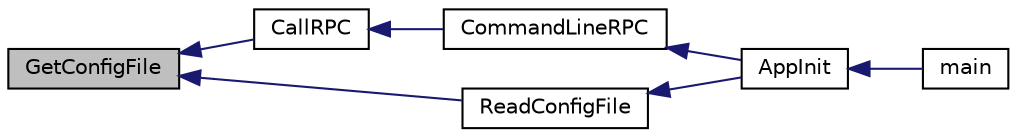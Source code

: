 digraph "GetConfigFile"
{
  edge [fontname="Helvetica",fontsize="10",labelfontname="Helvetica",labelfontsize="10"];
  node [fontname="Helvetica",fontsize="10",shape=record];
  rankdir="LR";
  Node325 [label="GetConfigFile",height=0.2,width=0.4,color="black", fillcolor="grey75", style="filled", fontcolor="black"];
  Node325 -> Node326 [dir="back",color="midnightblue",fontsize="10",style="solid",fontname="Helvetica"];
  Node326 [label="CallRPC",height=0.2,width=0.4,color="black", fillcolor="white", style="filled",URL="$rpcclient_8cpp.html#ae0b4394f271db49671cf894dbe94c484"];
  Node326 -> Node327 [dir="back",color="midnightblue",fontsize="10",style="solid",fontname="Helvetica"];
  Node327 [label="CommandLineRPC",height=0.2,width=0.4,color="black", fillcolor="white", style="filled",URL="$rpcclient_8h.html#a4ee23259648a971c9c05aeff8b545a6d"];
  Node327 -> Node328 [dir="back",color="midnightblue",fontsize="10",style="solid",fontname="Helvetica"];
  Node328 [label="AppInit",height=0.2,width=0.4,color="black", fillcolor="white", style="filled",URL="$iond_8cpp.html#ac59316b767e6984e1285f0531275286b"];
  Node328 -> Node329 [dir="back",color="midnightblue",fontsize="10",style="solid",fontname="Helvetica"];
  Node329 [label="main",height=0.2,width=0.4,color="black", fillcolor="white", style="filled",URL="$iond_8cpp.html#a0ddf1224851353fc92bfbff6f499fa97"];
  Node325 -> Node330 [dir="back",color="midnightblue",fontsize="10",style="solid",fontname="Helvetica"];
  Node330 [label="ReadConfigFile",height=0.2,width=0.4,color="black", fillcolor="white", style="filled",URL="$util_8cpp.html#a27ba417174a3ee63cb8ee1abb279a668"];
  Node330 -> Node328 [dir="back",color="midnightblue",fontsize="10",style="solid",fontname="Helvetica"];
}

